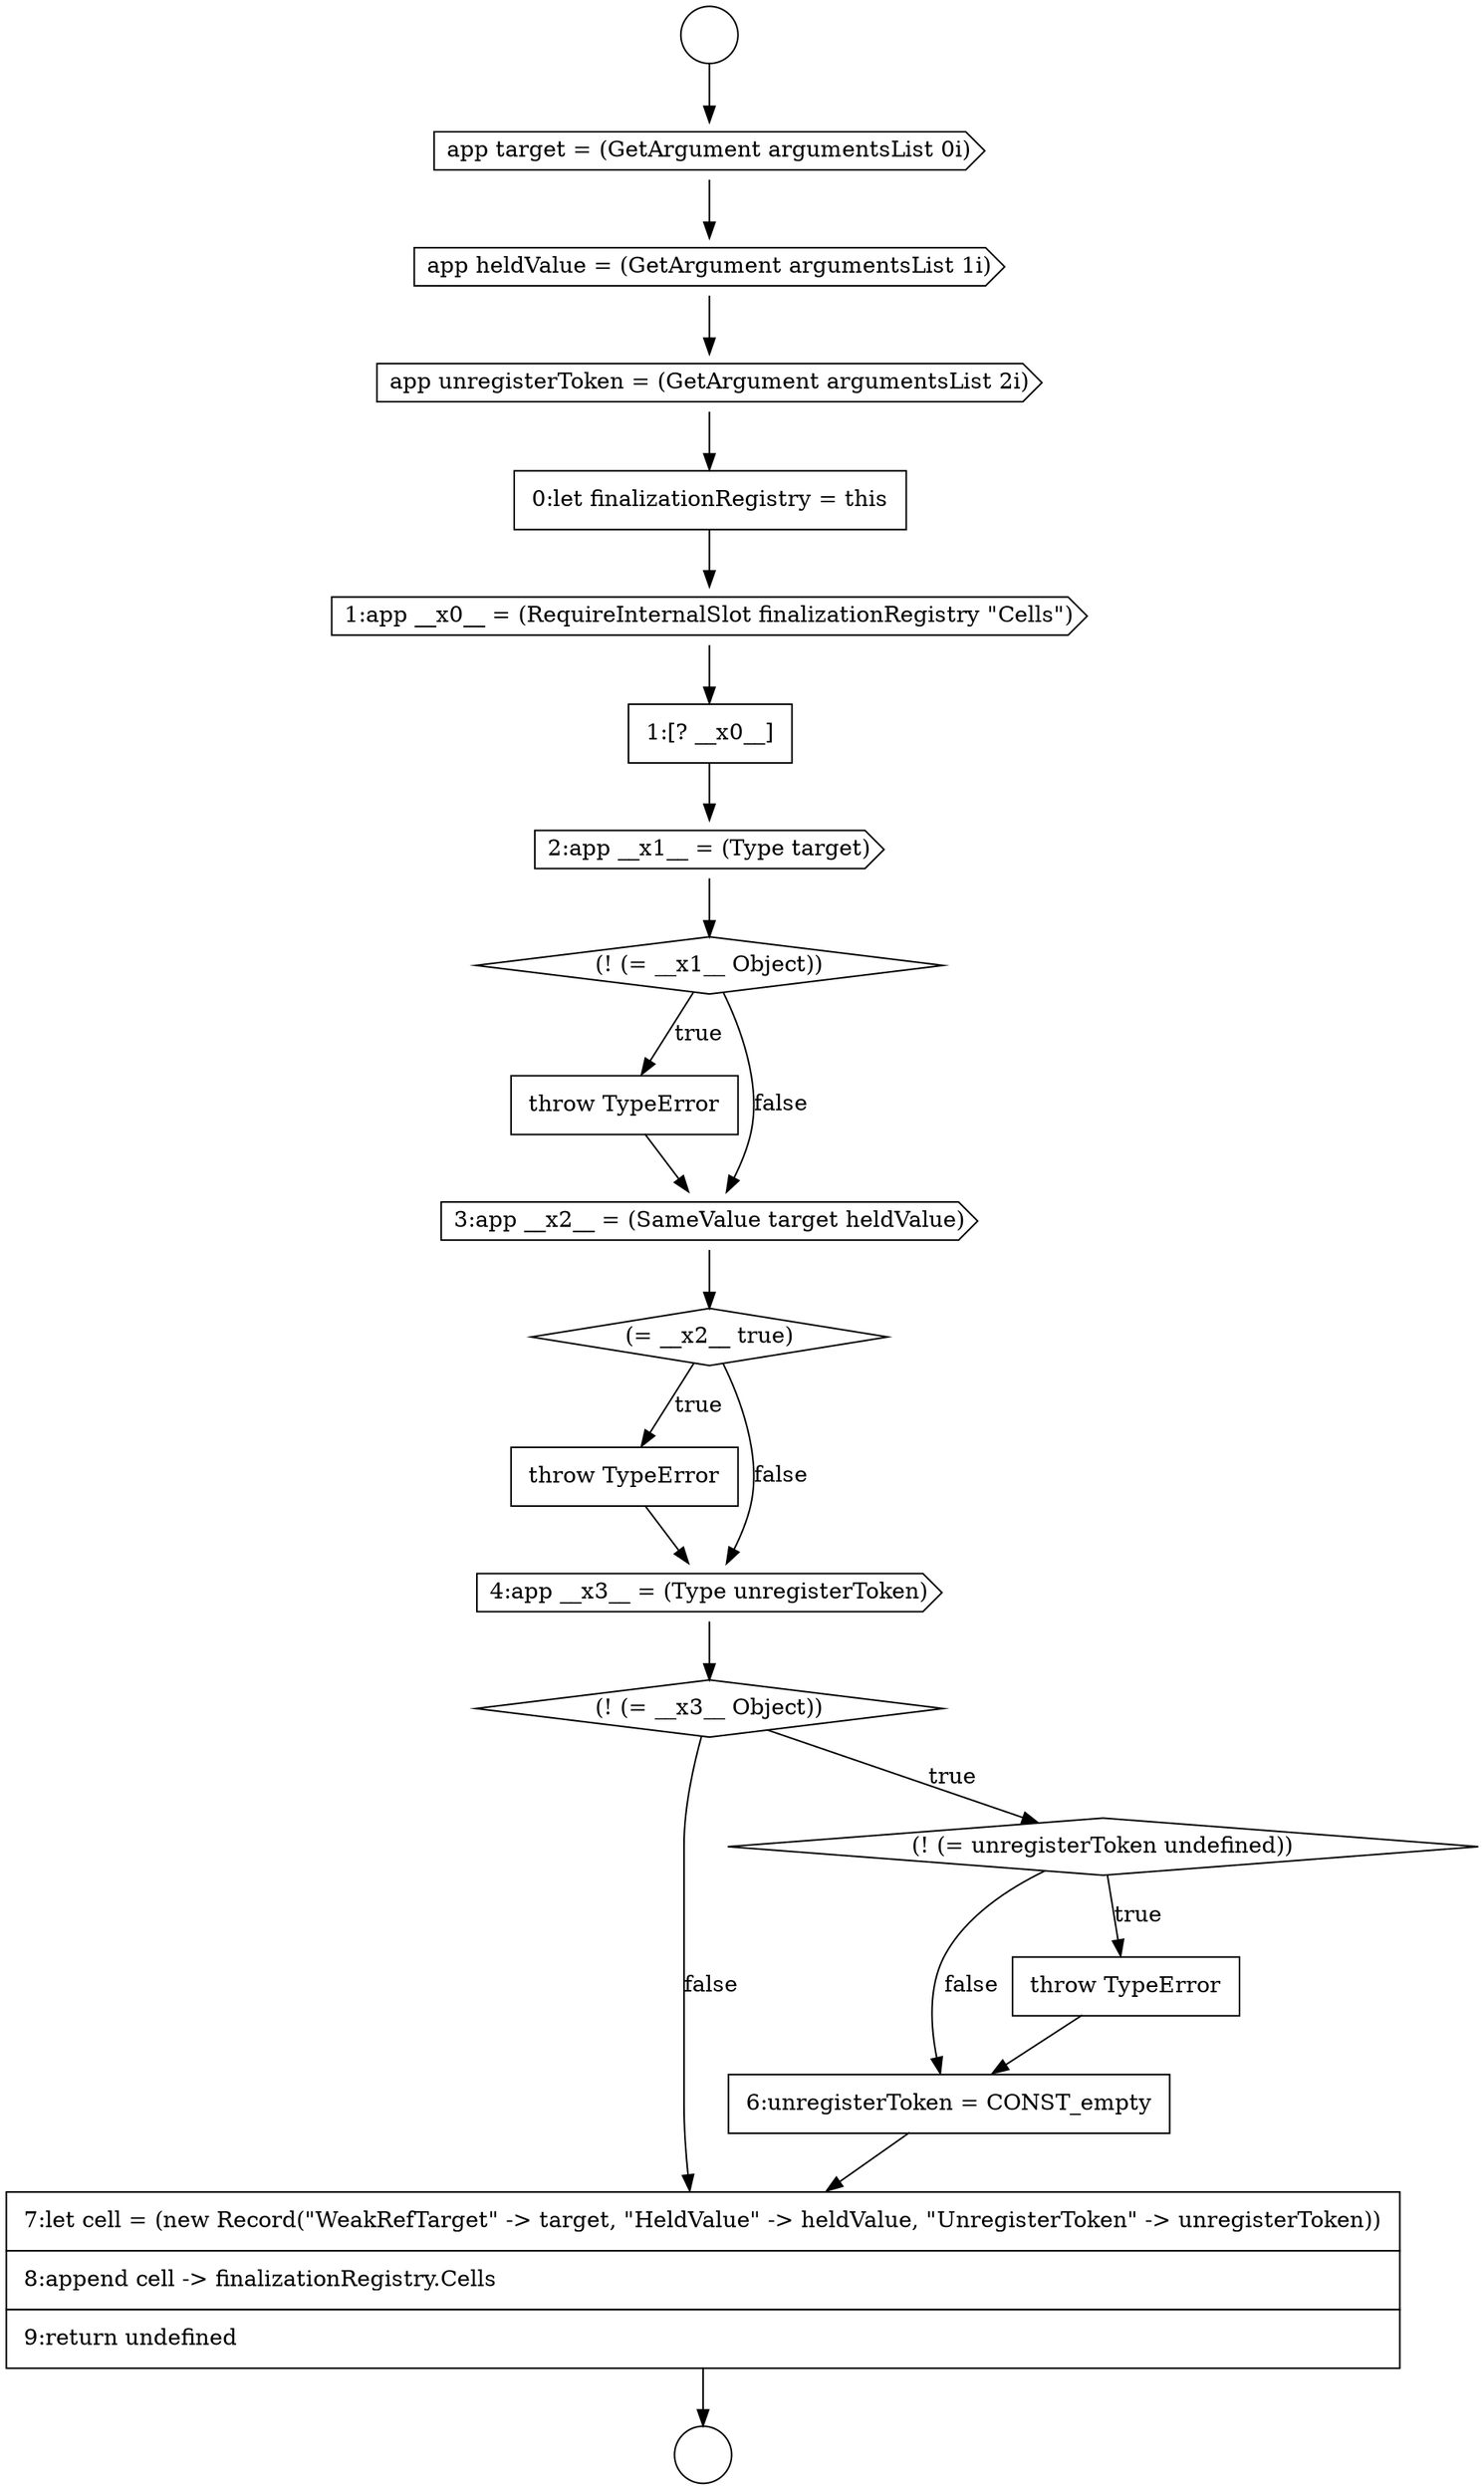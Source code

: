 digraph {
  node18482 [shape=none, margin=0, label=<<font color="black">
    <table border="0" cellborder="1" cellspacing="0" cellpadding="10">
      <tr><td align="left">7:let cell = (new Record(&quot;WeakRefTarget&quot; -&gt; target, &quot;HeldValue&quot; -&gt; heldValue, &quot;UnregisterToken&quot; -&gt; unregisterToken))</td></tr>
      <tr><td align="left">8:append cell -&gt; finalizationRegistry.Cells</td></tr>
      <tr><td align="left">9:return undefined</td></tr>
    </table>
  </font>> color="black" fillcolor="white" style=filled]
  node18463 [shape=circle label=" " color="black" fillcolor="white" style=filled]
  node18479 [shape=diamond, label=<<font color="black">(! (= unregisterToken undefined))</font>> color="black" fillcolor="white" style=filled]
  node18475 [shape=diamond, label=<<font color="black">(= __x2__ true)</font>> color="black" fillcolor="white" style=filled]
  node18471 [shape=cds, label=<<font color="black">2:app __x1__ = (Type target)</font>> color="black" fillcolor="white" style=filled]
  node18481 [shape=none, margin=0, label=<<font color="black">
    <table border="0" cellborder="1" cellspacing="0" cellpadding="10">
      <tr><td align="left">6:unregisterToken = CONST_empty</td></tr>
    </table>
  </font>> color="black" fillcolor="white" style=filled]
  node18480 [shape=none, margin=0, label=<<font color="black">
    <table border="0" cellborder="1" cellspacing="0" cellpadding="10">
      <tr><td align="left">throw TypeError</td></tr>
    </table>
  </font>> color="black" fillcolor="white" style=filled]
  node18476 [shape=none, margin=0, label=<<font color="black">
    <table border="0" cellborder="1" cellspacing="0" cellpadding="10">
      <tr><td align="left">throw TypeError</td></tr>
    </table>
  </font>> color="black" fillcolor="white" style=filled]
  node18465 [shape=cds, label=<<font color="black">app target = (GetArgument argumentsList 0i)</font>> color="black" fillcolor="white" style=filled]
  node18472 [shape=diamond, label=<<font color="black">(! (= __x1__ Object))</font>> color="black" fillcolor="white" style=filled]
  node18477 [shape=cds, label=<<font color="black">4:app __x3__ = (Type unregisterToken)</font>> color="black" fillcolor="white" style=filled]
  node18466 [shape=cds, label=<<font color="black">app heldValue = (GetArgument argumentsList 1i)</font>> color="black" fillcolor="white" style=filled]
  node18473 [shape=none, margin=0, label=<<font color="black">
    <table border="0" cellborder="1" cellspacing="0" cellpadding="10">
      <tr><td align="left">throw TypeError</td></tr>
    </table>
  </font>> color="black" fillcolor="white" style=filled]
  node18478 [shape=diamond, label=<<font color="black">(! (= __x3__ Object))</font>> color="black" fillcolor="white" style=filled]
  node18464 [shape=circle label=" " color="black" fillcolor="white" style=filled]
  node18470 [shape=none, margin=0, label=<<font color="black">
    <table border="0" cellborder="1" cellspacing="0" cellpadding="10">
      <tr><td align="left">1:[? __x0__]</td></tr>
    </table>
  </font>> color="black" fillcolor="white" style=filled]
  node18467 [shape=cds, label=<<font color="black">app unregisterToken = (GetArgument argumentsList 2i)</font>> color="black" fillcolor="white" style=filled]
  node18474 [shape=cds, label=<<font color="black">3:app __x2__ = (SameValue target heldValue)</font>> color="black" fillcolor="white" style=filled]
  node18468 [shape=none, margin=0, label=<<font color="black">
    <table border="0" cellborder="1" cellspacing="0" cellpadding="10">
      <tr><td align="left">0:let finalizationRegistry = this</td></tr>
    </table>
  </font>> color="black" fillcolor="white" style=filled]
  node18469 [shape=cds, label=<<font color="black">1:app __x0__ = (RequireInternalSlot finalizationRegistry &quot;Cells&quot;)</font>> color="black" fillcolor="white" style=filled]
  node18472 -> node18473 [label=<<font color="black">true</font>> color="black"]
  node18472 -> node18474 [label=<<font color="black">false</font>> color="black"]
  node18476 -> node18477 [ color="black"]
  node18467 -> node18468 [ color="black"]
  node18477 -> node18478 [ color="black"]
  node18474 -> node18475 [ color="black"]
  node18480 -> node18481 [ color="black"]
  node18482 -> node18464 [ color="black"]
  node18473 -> node18474 [ color="black"]
  node18465 -> node18466 [ color="black"]
  node18475 -> node18476 [label=<<font color="black">true</font>> color="black"]
  node18475 -> node18477 [label=<<font color="black">false</font>> color="black"]
  node18471 -> node18472 [ color="black"]
  node18466 -> node18467 [ color="black"]
  node18478 -> node18479 [label=<<font color="black">true</font>> color="black"]
  node18478 -> node18482 [label=<<font color="black">false</font>> color="black"]
  node18468 -> node18469 [ color="black"]
  node18479 -> node18480 [label=<<font color="black">true</font>> color="black"]
  node18479 -> node18481 [label=<<font color="black">false</font>> color="black"]
  node18470 -> node18471 [ color="black"]
  node18469 -> node18470 [ color="black"]
  node18463 -> node18465 [ color="black"]
  node18481 -> node18482 [ color="black"]
}
